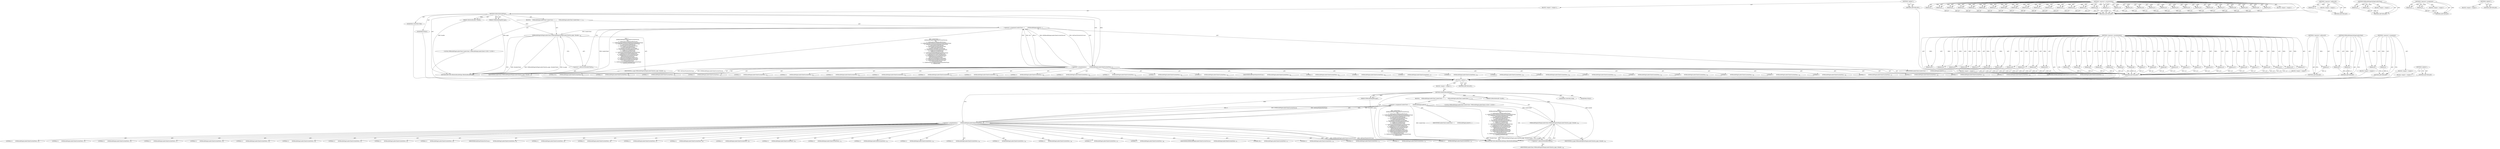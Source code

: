digraph "&lt;global&gt;" {
vulnerable_6 [label=<(METHOD,&lt;global&gt;)<SUB>1</SUB>>];
vulnerable_7 [label=<(BLOCK,&lt;empty&gt;,&lt;empty&gt;)<SUB>1</SUB>>];
vulnerable_8 [label=<(METHOD,QtBuiltinBundlePage)<SUB>1</SUB>>];
vulnerable_9 [label=<(PARAM,QtBuiltinBundle* bundle)<SUB>1</SUB>>];
vulnerable_10 [label=<(PARAM,WKBundlePageRef page)<SUB>1</SUB>>];
vulnerable_11 [label=<(BLOCK,{
    WKBundlePageLoaderClient loaderClient = {...,{
    WKBundlePageLoaderClient loaderClient = {...)<SUB>6</SUB>>];
vulnerable_12 [label="<(LOCAL,WKBundlePageLoaderClient loaderClient: WKBundlePageLoaderClient)<SUB>7</SUB>>"];
vulnerable_13 [label=<(&lt;operator&gt;.assignment,loaderClient = {
        kWKBundlePageLoaderCli...)<SUB>7</SUB>>];
vulnerable_14 [label=<(IDENTIFIER,loaderClient,loaderClient = {
        kWKBundlePageLoaderCli...)<SUB>7</SUB>>];
vulnerable_15 [label=<(&lt;operator&gt;.arrayInitializer,{
        kWKBundlePageLoaderClientCurrentVersi...)<SUB>7</SUB>>];
vulnerable_16 [label=<(IDENTIFIER,kWKBundlePageLoaderClientCurrentVersion,{
        kWKBundlePageLoaderClientCurrentVersi...)<SUB>8</SUB>>];
vulnerable_17 [label=<(LITERAL,this,{
        kWKBundlePageLoaderClientCurrentVersi...)<SUB>9</SUB>>];
vulnerable_18 [label=<(LITERAL,0,{
        kWKBundlePageLoaderClientCurrentVersi...)<SUB>10</SUB>>];
vulnerable_19 [label=<(LITERAL,0,{
        kWKBundlePageLoaderClientCurrentVersi...)<SUB>11</SUB>>];
vulnerable_20 [label=<(LITERAL,0,{
        kWKBundlePageLoaderClientCurrentVersi...)<SUB>12</SUB>>];
vulnerable_21 [label=<(LITERAL,0,{
        kWKBundlePageLoaderClientCurrentVersi...)<SUB>13</SUB>>];
vulnerable_22 [label=<(LITERAL,0,{
        kWKBundlePageLoaderClientCurrentVersi...)<SUB>14</SUB>>];
vulnerable_23 [label=<(LITERAL,0,{
        kWKBundlePageLoaderClientCurrentVersi...)<SUB>15</SUB>>];
vulnerable_24 [label=<(LITERAL,0,{
        kWKBundlePageLoaderClientCurrentVersi...)<SUB>16</SUB>>];
vulnerable_25 [label=<(LITERAL,0,{
        kWKBundlePageLoaderClientCurrentVersi...)<SUB>17</SUB>>];
vulnerable_26 [label=<(LITERAL,0,{
        kWKBundlePageLoaderClientCurrentVersi...)<SUB>18</SUB>>];
vulnerable_27 [label=<(LITERAL,0,{
        kWKBundlePageLoaderClientCurrentVersi...)<SUB>19</SUB>>];
vulnerable_28 [label=<(LITERAL,0,{
        kWKBundlePageLoaderClientCurrentVersi...)<SUB>20</SUB>>];
vulnerable_29 [label=<(LITERAL,0,{
        kWKBundlePageLoaderClientCurrentVersi...)<SUB>21</SUB>>];
vulnerable_30 [label=<(LITERAL,0,{
        kWKBundlePageLoaderClientCurrentVersi...)<SUB>22</SUB>>];
vulnerable_31 [label=<(LITERAL,0,{
        kWKBundlePageLoaderClientCurrentVersi...)<SUB>23</SUB>>];
vulnerable_32 [label=<(IDENTIFIER,didClearWindowForFrame,{
        kWKBundlePageLoaderClientCurrentVersi...)<SUB>24</SUB>>];
vulnerable_33 [label=<(LITERAL,0,{
        kWKBundlePageLoaderClientCurrentVersi...)<SUB>25</SUB>>];
vulnerable_34 [label=<(LITERAL,0,{
        kWKBundlePageLoaderClientCurrentVersi...)<SUB>26</SUB>>];
vulnerable_35 [label=<(LITERAL,0,{
        kWKBundlePageLoaderClientCurrentVersi...)<SUB>27</SUB>>];
vulnerable_36 [label=<(LITERAL,0,{
        kWKBundlePageLoaderClientCurrentVersi...)<SUB>28</SUB>>];
vulnerable_37 [label=<(LITERAL,0,{
        kWKBundlePageLoaderClientCurrentVersi...)<SUB>29</SUB>>];
vulnerable_38 [label=<(LITERAL,0,{
        kWKBundlePageLoaderClientCurrentVersi...)<SUB>30</SUB>>];
vulnerable_39 [label=<(LITERAL,0,{
        kWKBundlePageLoaderClientCurrentVersi...)<SUB>31</SUB>>];
vulnerable_40 [label=<(LITERAL,0,{
        kWKBundlePageLoaderClientCurrentVersi...)<SUB>32</SUB>>];
vulnerable_41 [label=<(LITERAL,0,{
        kWKBundlePageLoaderClientCurrentVersi...)<SUB>33</SUB>>];
vulnerable_42 [label=<(LITERAL,0,{
        kWKBundlePageLoaderClientCurrentVersi...)<SUB>34</SUB>>];
vulnerable_43 [label=<(LITERAL,0,{
        kWKBundlePageLoaderClientCurrentVersi...)<SUB>35</SUB>>];
vulnerable_44 [label=<(LITERAL,0,{
        kWKBundlePageLoaderClientCurrentVersi...)<SUB>36</SUB>>];
vulnerable_45 [label=<(LITERAL,0,{
        kWKBundlePageLoaderClientCurrentVersi...)<SUB>37</SUB>>];
vulnerable_46 [label=<(LITERAL,0,{
        kWKBundlePageLoaderClientCurrentVersi...)<SUB>38</SUB>>];
vulnerable_47 [label=<(WKBundlePageSetPageLoaderClient,WKBundlePageSetPageLoaderClient(m_page, &amp;loader...)<SUB>40</SUB>>];
vulnerable_48 [label=<(IDENTIFIER,m_page,WKBundlePageSetPageLoaderClient(m_page, &amp;loader...)<SUB>40</SUB>>];
vulnerable_49 [label=<(&lt;operator&gt;.addressOf,&amp;loaderClient)<SUB>40</SUB>>];
vulnerable_50 [label=<(IDENTIFIER,loaderClient,WKBundlePageSetPageLoaderClient(m_page, &amp;loader...)<SUB>40</SUB>>];
vulnerable_51 [label=<(MODIFIER,CONSTRUCTOR)>];
vulnerable_52 [label=<(MODIFIER,PUBLIC)>];
vulnerable_53 [label=<(METHOD_RETURN,QtBuiltinBundlePage.QtBuiltinBundlePage)<SUB>1</SUB>>];
vulnerable_55 [label=<(METHOD_RETURN,ANY)<SUB>1</SUB>>];
vulnerable_83 [label=<(METHOD,&lt;operator&gt;.arrayInitializer)>];
vulnerable_84 [label=<(PARAM,p1)>];
vulnerable_85 [label=<(PARAM,p2)>];
vulnerable_86 [label=<(PARAM,p3)>];
vulnerable_87 [label=<(PARAM,p4)>];
vulnerable_88 [label=<(PARAM,p5)>];
vulnerable_89 [label=<(PARAM,p6)>];
vulnerable_90 [label=<(PARAM,p7)>];
vulnerable_91 [label=<(PARAM,p8)>];
vulnerable_92 [label=<(PARAM,p9)>];
vulnerable_93 [label=<(PARAM,p10)>];
vulnerable_94 [label=<(PARAM,p11)>];
vulnerable_95 [label=<(PARAM,p12)>];
vulnerable_96 [label=<(PARAM,p13)>];
vulnerable_97 [label=<(PARAM,p14)>];
vulnerable_98 [label=<(PARAM,p15)>];
vulnerable_99 [label=<(PARAM,p16)>];
vulnerable_100 [label=<(PARAM,p17)>];
vulnerable_101 [label=<(PARAM,p18)>];
vulnerable_102 [label=<(PARAM,p19)>];
vulnerable_103 [label=<(PARAM,p20)>];
vulnerable_104 [label=<(PARAM,p21)>];
vulnerable_105 [label=<(PARAM,p22)>];
vulnerable_106 [label=<(PARAM,p23)>];
vulnerable_107 [label=<(PARAM,p24)>];
vulnerable_108 [label=<(PARAM,p25)>];
vulnerable_109 [label=<(PARAM,p26)>];
vulnerable_110 [label=<(PARAM,p27)>];
vulnerable_111 [label=<(PARAM,p28)>];
vulnerable_112 [label=<(PARAM,p29)>];
vulnerable_113 [label=<(PARAM,p30)>];
vulnerable_114 [label=<(PARAM,p31)>];
vulnerable_115 [label=<(BLOCK,&lt;empty&gt;,&lt;empty&gt;)>];
vulnerable_116 [label=<(METHOD_RETURN,ANY)>];
vulnerable_122 [label=<(METHOD,&lt;operator&gt;.addressOf)>];
vulnerable_123 [label=<(PARAM,p1)>];
vulnerable_124 [label=<(BLOCK,&lt;empty&gt;,&lt;empty&gt;)>];
vulnerable_125 [label=<(METHOD_RETURN,ANY)>];
vulnerable_117 [label=<(METHOD,WKBundlePageSetPageLoaderClient)>];
vulnerable_118 [label=<(PARAM,p1)>];
vulnerable_119 [label=<(PARAM,p2)>];
vulnerable_120 [label=<(BLOCK,&lt;empty&gt;,&lt;empty&gt;)>];
vulnerable_121 [label=<(METHOD_RETURN,ANY)>];
vulnerable_78 [label=<(METHOD,&lt;operator&gt;.assignment)>];
vulnerable_79 [label=<(PARAM,p1)>];
vulnerable_80 [label=<(PARAM,p2)>];
vulnerable_81 [label=<(BLOCK,&lt;empty&gt;,&lt;empty&gt;)>];
vulnerable_82 [label=<(METHOD_RETURN,ANY)>];
vulnerable_72 [label=<(METHOD,&lt;global&gt;)<SUB>1</SUB>>];
vulnerable_73 [label=<(BLOCK,&lt;empty&gt;,&lt;empty&gt;)>];
vulnerable_74 [label=<(METHOD_RETURN,ANY)>];
fixed_6 [label=<(METHOD,&lt;global&gt;)<SUB>1</SUB>>];
fixed_7 [label=<(BLOCK,&lt;empty&gt;,&lt;empty&gt;)<SUB>1</SUB>>];
fixed_8 [label=<(METHOD,QtBuiltinBundlePage)<SUB>1</SUB>>];
fixed_9 [label=<(PARAM,QtBuiltinBundle* bundle)<SUB>1</SUB>>];
fixed_10 [label=<(PARAM,WKBundlePageRef page)<SUB>1</SUB>>];
fixed_11 [label=<(BLOCK,{
    WKBundlePageLoaderClient loaderClient = {...,{
    WKBundlePageLoaderClient loaderClient = {...)<SUB>6</SUB>>];
fixed_12 [label="<(LOCAL,WKBundlePageLoaderClient loaderClient: WKBundlePageLoaderClient)<SUB>7</SUB>>"];
fixed_13 [label=<(&lt;operator&gt;.assignment,loaderClient = {
        kWKBundlePageLoaderCli...)<SUB>7</SUB>>];
fixed_14 [label=<(IDENTIFIER,loaderClient,loaderClient = {
        kWKBundlePageLoaderCli...)<SUB>7</SUB>>];
fixed_15 [label=<(&lt;operator&gt;.arrayInitializer,{
        kWKBundlePageLoaderClientCurrentVersi...)<SUB>7</SUB>>];
fixed_16 [label=<(IDENTIFIER,kWKBundlePageLoaderClientCurrentVersion,{
        kWKBundlePageLoaderClientCurrentVersi...)<SUB>8</SUB>>];
fixed_17 [label=<(LITERAL,this,{
        kWKBundlePageLoaderClientCurrentVersi...)<SUB>9</SUB>>];
fixed_18 [label=<(LITERAL,0,{
        kWKBundlePageLoaderClientCurrentVersi...)<SUB>10</SUB>>];
fixed_19 [label=<(LITERAL,0,{
        kWKBundlePageLoaderClientCurrentVersi...)<SUB>11</SUB>>];
fixed_20 [label=<(LITERAL,0,{
        kWKBundlePageLoaderClientCurrentVersi...)<SUB>12</SUB>>];
fixed_21 [label=<(LITERAL,0,{
        kWKBundlePageLoaderClientCurrentVersi...)<SUB>13</SUB>>];
fixed_22 [label=<(LITERAL,0,{
        kWKBundlePageLoaderClientCurrentVersi...)<SUB>14</SUB>>];
fixed_23 [label=<(LITERAL,0,{
        kWKBundlePageLoaderClientCurrentVersi...)<SUB>15</SUB>>];
fixed_24 [label=<(LITERAL,0,{
        kWKBundlePageLoaderClientCurrentVersi...)<SUB>16</SUB>>];
fixed_25 [label=<(LITERAL,0,{
        kWKBundlePageLoaderClientCurrentVersi...)<SUB>17</SUB>>];
fixed_26 [label=<(LITERAL,0,{
        kWKBundlePageLoaderClientCurrentVersi...)<SUB>18</SUB>>];
fixed_27 [label=<(LITERAL,0,{
        kWKBundlePageLoaderClientCurrentVersi...)<SUB>19</SUB>>];
fixed_28 [label=<(LITERAL,0,{
        kWKBundlePageLoaderClientCurrentVersi...)<SUB>20</SUB>>];
fixed_29 [label=<(LITERAL,0,{
        kWKBundlePageLoaderClientCurrentVersi...)<SUB>21</SUB>>];
fixed_30 [label=<(LITERAL,0,{
        kWKBundlePageLoaderClientCurrentVersi...)<SUB>22</SUB>>];
fixed_31 [label=<(LITERAL,0,{
        kWKBundlePageLoaderClientCurrentVersi...)<SUB>23</SUB>>];
fixed_32 [label=<(IDENTIFIER,didClearWindowForFrame,{
        kWKBundlePageLoaderClientCurrentVersi...)<SUB>24</SUB>>];
fixed_33 [label=<(LITERAL,0,{
        kWKBundlePageLoaderClientCurrentVersi...)<SUB>25</SUB>>];
fixed_34 [label=<(LITERAL,0,{
        kWKBundlePageLoaderClientCurrentVersi...)<SUB>26</SUB>>];
fixed_35 [label=<(LITERAL,0,{
        kWKBundlePageLoaderClientCurrentVersi...)<SUB>27</SUB>>];
fixed_36 [label=<(LITERAL,0,{
        kWKBundlePageLoaderClientCurrentVersi...)<SUB>28</SUB>>];
fixed_37 [label=<(LITERAL,0,{
        kWKBundlePageLoaderClientCurrentVersi...)<SUB>29</SUB>>];
fixed_38 [label=<(LITERAL,0,{
        kWKBundlePageLoaderClientCurrentVersi...)<SUB>30</SUB>>];
fixed_39 [label=<(LITERAL,0,{
        kWKBundlePageLoaderClientCurrentVersi...)<SUB>31</SUB>>];
fixed_40 [label=<(LITERAL,0,{
        kWKBundlePageLoaderClientCurrentVersi...)<SUB>32</SUB>>];
fixed_41 [label=<(LITERAL,0,{
        kWKBundlePageLoaderClientCurrentVersi...)<SUB>33</SUB>>];
fixed_42 [label=<(LITERAL,0,{
        kWKBundlePageLoaderClientCurrentVersi...)<SUB>34</SUB>>];
fixed_43 [label=<(LITERAL,0,{
        kWKBundlePageLoaderClientCurrentVersi...)<SUB>35</SUB>>];
fixed_44 [label=<(LITERAL,0,{
        kWKBundlePageLoaderClientCurrentVersi...)<SUB>36</SUB>>];
fixed_45 [label=<(LITERAL,0,{
        kWKBundlePageLoaderClientCurrentVersi...)<SUB>37</SUB>>];
fixed_46 [label=<(LITERAL,0,{
        kWKBundlePageLoaderClientCurrentVersi...)<SUB>38</SUB>>];
fixed_47 [label=<(LITERAL,0,{
        kWKBundlePageLoaderClientCurrentVersi...)<SUB>39</SUB>>];
fixed_48 [label=<(LITERAL,0,{
        kWKBundlePageLoaderClientCurrentVersi...)<SUB>40</SUB>>];
fixed_49 [label=<(WKBundlePageSetPageLoaderClient,WKBundlePageSetPageLoaderClient(m_page, &amp;loader...)<SUB>42</SUB>>];
fixed_50 [label=<(IDENTIFIER,m_page,WKBundlePageSetPageLoaderClient(m_page, &amp;loader...)<SUB>42</SUB>>];
fixed_51 [label=<(&lt;operator&gt;.addressOf,&amp;loaderClient)<SUB>42</SUB>>];
fixed_52 [label=<(IDENTIFIER,loaderClient,WKBundlePageSetPageLoaderClient(m_page, &amp;loader...)<SUB>42</SUB>>];
fixed_53 [label=<(MODIFIER,CONSTRUCTOR)>];
fixed_54 [label=<(MODIFIER,PUBLIC)>];
fixed_55 [label=<(METHOD_RETURN,QtBuiltinBundlePage.QtBuiltinBundlePage)<SUB>1</SUB>>];
fixed_57 [label=<(METHOD_RETURN,ANY)<SUB>1</SUB>>];
fixed_85 [label=<(METHOD,&lt;operator&gt;.arrayInitializer)>];
fixed_86 [label=<(PARAM,p1)>];
fixed_87 [label=<(PARAM,p2)>];
fixed_88 [label=<(PARAM,p3)>];
fixed_89 [label=<(PARAM,p4)>];
fixed_90 [label=<(PARAM,p5)>];
fixed_91 [label=<(PARAM,p6)>];
fixed_92 [label=<(PARAM,p7)>];
fixed_93 [label=<(PARAM,p8)>];
fixed_94 [label=<(PARAM,p9)>];
fixed_95 [label=<(PARAM,p10)>];
fixed_96 [label=<(PARAM,p11)>];
fixed_97 [label=<(PARAM,p12)>];
fixed_98 [label=<(PARAM,p13)>];
fixed_99 [label=<(PARAM,p14)>];
fixed_100 [label=<(PARAM,p15)>];
fixed_101 [label=<(PARAM,p16)>];
fixed_102 [label=<(PARAM,p17)>];
fixed_103 [label=<(PARAM,p18)>];
fixed_104 [label=<(PARAM,p19)>];
fixed_105 [label=<(PARAM,p20)>];
fixed_106 [label=<(PARAM,p21)>];
fixed_107 [label=<(PARAM,p22)>];
fixed_108 [label=<(PARAM,p23)>];
fixed_109 [label=<(PARAM,p24)>];
fixed_110 [label=<(PARAM,p25)>];
fixed_111 [label=<(PARAM,p26)>];
fixed_112 [label=<(PARAM,p27)>];
fixed_113 [label=<(PARAM,p28)>];
fixed_114 [label=<(PARAM,p29)>];
fixed_115 [label=<(PARAM,p30)>];
fixed_116 [label=<(PARAM,p31)>];
fixed_117 [label=<(PARAM,p32)>];
fixed_118 [label=<(PARAM,p33)>];
fixed_119 [label=<(BLOCK,&lt;empty&gt;,&lt;empty&gt;)>];
fixed_120 [label=<(METHOD_RETURN,ANY)>];
fixed_126 [label=<(METHOD,&lt;operator&gt;.addressOf)>];
fixed_127 [label=<(PARAM,p1)>];
fixed_128 [label=<(BLOCK,&lt;empty&gt;,&lt;empty&gt;)>];
fixed_129 [label=<(METHOD_RETURN,ANY)>];
fixed_121 [label=<(METHOD,WKBundlePageSetPageLoaderClient)>];
fixed_122 [label=<(PARAM,p1)>];
fixed_123 [label=<(PARAM,p2)>];
fixed_124 [label=<(BLOCK,&lt;empty&gt;,&lt;empty&gt;)>];
fixed_125 [label=<(METHOD_RETURN,ANY)>];
fixed_80 [label=<(METHOD,&lt;operator&gt;.assignment)>];
fixed_81 [label=<(PARAM,p1)>];
fixed_82 [label=<(PARAM,p2)>];
fixed_83 [label=<(BLOCK,&lt;empty&gt;,&lt;empty&gt;)>];
fixed_84 [label=<(METHOD_RETURN,ANY)>];
fixed_74 [label=<(METHOD,&lt;global&gt;)<SUB>1</SUB>>];
fixed_75 [label=<(BLOCK,&lt;empty&gt;,&lt;empty&gt;)>];
fixed_76 [label=<(METHOD_RETURN,ANY)>];
vulnerable_6 -> vulnerable_7  [key=0, label="AST: "];
vulnerable_6 -> vulnerable_55  [key=0, label="AST: "];
vulnerable_6 -> vulnerable_55  [key=1, label="CFG: "];
vulnerable_7 -> vulnerable_8  [key=0, label="AST: "];
vulnerable_8 -> vulnerable_9  [key=0, label="AST: "];
vulnerable_8 -> vulnerable_9  [key=1, label="DDG: "];
vulnerable_8 -> vulnerable_10  [key=0, label="AST: "];
vulnerable_8 -> vulnerable_10  [key=1, label="DDG: "];
vulnerable_8 -> vulnerable_11  [key=0, label="AST: "];
vulnerable_8 -> vulnerable_51  [key=0, label="AST: "];
vulnerable_8 -> vulnerable_52  [key=0, label="AST: "];
vulnerable_8 -> vulnerable_53  [key=0, label="AST: "];
vulnerable_8 -> vulnerable_15  [key=0, label="CFG: "];
vulnerable_8 -> vulnerable_15  [key=1, label="DDG: "];
vulnerable_8 -> vulnerable_47  [key=0, label="DDG: "];
vulnerable_9 -> vulnerable_53  [key=0, label="DDG: bundle"];
vulnerable_10 -> vulnerable_53  [key=0, label="DDG: page"];
vulnerable_11 -> vulnerable_12  [key=0, label="AST: "];
vulnerable_11 -> vulnerable_13  [key=0, label="AST: "];
vulnerable_11 -> vulnerable_47  [key=0, label="AST: "];
vulnerable_13 -> vulnerable_14  [key=0, label="AST: "];
vulnerable_13 -> vulnerable_15  [key=0, label="AST: "];
vulnerable_13 -> vulnerable_49  [key=0, label="CFG: "];
vulnerable_13 -> vulnerable_53  [key=0, label="DDG: loaderClient"];
vulnerable_13 -> vulnerable_53  [key=1, label="DDG: {
        kWKBundlePageLoaderClientCurrentVersion,
        this,
        0, // didStartProvisionalLoadForFrame
        0, // didReceiveServerRedirectForProvisionalLoadForFrame
        0, // didFailProvisionalLoadWithErrorForFrame
        0, // didCommitLoadForFrame
        0, // didFinishDocumentLoadForFrame
        0, // didFinishLoadForFrame
        0, // didFailLoadWithErrorForFrame
        0, // didSameDocumentNavigationForFrame
        0, // didReceiveTitleForFrame
        0, // didFirstLayoutForFrame
        0, // didFirstVisuallyNonEmptyLayoutForFrame
        0, // didRemoveFrameFromHierarchy
        0, // didDisplayInsecureContentForFrame
        0, // didRunInsecureContentForFrame
        didClearWindowForFrame,
        0, // didCancelClientRedirectForFrame
        0, // willPerformClientRedirectForFrame
        0, // didHandleOnloadEventsForFrame
        0, // didLayoutForFrame
        0, // didNewFirstVisuallyNonEmptyLayoutForFrame
        0, // didDetectXSSForFrame
     ..."];
vulnerable_13 -> vulnerable_53  [key=2, label="DDG: loaderClient = {
        kWKBundlePageLoaderClientCurrentVersion,
        this,
        0, // didStartProvisionalLoadForFrame
        0, // didReceiveServerRedirectForProvisionalLoadForFrame
        0, // didFailProvisionalLoadWithErrorForFrame
        0, // didCommitLoadForFrame
        0, // didFinishDocumentLoadForFrame
        0, // didFinishLoadForFrame
        0, // didFailLoadWithErrorForFrame
        0, // didSameDocumentNavigationForFrame
        0, // didReceiveTitleForFrame
        0, // didFirstLayoutForFrame
        0, // didFirstVisuallyNonEmptyLayoutForFrame
        0, // didRemoveFrameFromHierarchy
        0, // didDisplayInsecureContentForFrame
        0, // didRunInsecureContentForFrame
        didClearWindowForFrame,
        0, // didCancelClientRedirectForFrame
        0, // willPerformClientRedirectForFrame
        0, // didHandleOnloadEventsForFrame
        0, // didLayoutForFrame
        0, // didNewFirstVisuallyNonEmptyLayoutForFrame
        0, // didDetectXS..."];
vulnerable_13 -> vulnerable_47  [key=0, label="DDG: loaderClient"];
vulnerable_15 -> vulnerable_16  [key=0, label="AST: "];
vulnerable_15 -> vulnerable_17  [key=0, label="AST: "];
vulnerable_15 -> vulnerable_18  [key=0, label="AST: "];
vulnerable_15 -> vulnerable_19  [key=0, label="AST: "];
vulnerable_15 -> vulnerable_20  [key=0, label="AST: "];
vulnerable_15 -> vulnerable_21  [key=0, label="AST: "];
vulnerable_15 -> vulnerable_22  [key=0, label="AST: "];
vulnerable_15 -> vulnerable_23  [key=0, label="AST: "];
vulnerable_15 -> vulnerable_24  [key=0, label="AST: "];
vulnerable_15 -> vulnerable_25  [key=0, label="AST: "];
vulnerable_15 -> vulnerable_26  [key=0, label="AST: "];
vulnerable_15 -> vulnerable_27  [key=0, label="AST: "];
vulnerable_15 -> vulnerable_28  [key=0, label="AST: "];
vulnerable_15 -> vulnerable_29  [key=0, label="AST: "];
vulnerable_15 -> vulnerable_30  [key=0, label="AST: "];
vulnerable_15 -> vulnerable_31  [key=0, label="AST: "];
vulnerable_15 -> vulnerable_32  [key=0, label="AST: "];
vulnerable_15 -> vulnerable_33  [key=0, label="AST: "];
vulnerable_15 -> vulnerable_34  [key=0, label="AST: "];
vulnerable_15 -> vulnerable_35  [key=0, label="AST: "];
vulnerable_15 -> vulnerable_36  [key=0, label="AST: "];
vulnerable_15 -> vulnerable_37  [key=0, label="AST: "];
vulnerable_15 -> vulnerable_38  [key=0, label="AST: "];
vulnerable_15 -> vulnerable_39  [key=0, label="AST: "];
vulnerable_15 -> vulnerable_40  [key=0, label="AST: "];
vulnerable_15 -> vulnerable_41  [key=0, label="AST: "];
vulnerable_15 -> vulnerable_42  [key=0, label="AST: "];
vulnerable_15 -> vulnerable_43  [key=0, label="AST: "];
vulnerable_15 -> vulnerable_44  [key=0, label="AST: "];
vulnerable_15 -> vulnerable_45  [key=0, label="AST: "];
vulnerable_15 -> vulnerable_46  [key=0, label="AST: "];
vulnerable_15 -> vulnerable_13  [key=0, label="CFG: "];
vulnerable_15 -> vulnerable_13  [key=1, label="DDG: this"];
vulnerable_15 -> vulnerable_13  [key=2, label="DDG: 0"];
vulnerable_15 -> vulnerable_13  [key=3, label="DDG: kWKBundlePageLoaderClientCurrentVersion"];
vulnerable_15 -> vulnerable_13  [key=4, label="DDG: didClearWindowForFrame"];
vulnerable_15 -> vulnerable_53  [key=0, label="DDG: kWKBundlePageLoaderClientCurrentVersion"];
vulnerable_15 -> vulnerable_53  [key=1, label="DDG: didClearWindowForFrame"];
vulnerable_47 -> vulnerable_48  [key=0, label="AST: "];
vulnerable_47 -> vulnerable_49  [key=0, label="AST: "];
vulnerable_47 -> vulnerable_53  [key=0, label="CFG: "];
vulnerable_47 -> vulnerable_53  [key=1, label="DDG: &amp;loaderClient"];
vulnerable_47 -> vulnerable_53  [key=2, label="DDG: WKBundlePageSetPageLoaderClient(m_page, &amp;loaderClient)"];
vulnerable_47 -> vulnerable_53  [key=3, label="DDG: m_page"];
vulnerable_49 -> vulnerable_50  [key=0, label="AST: "];
vulnerable_49 -> vulnerable_47  [key=0, label="CFG: "];
vulnerable_83 -> vulnerable_84  [key=0, label="AST: "];
vulnerable_83 -> vulnerable_84  [key=1, label="DDG: "];
vulnerable_83 -> vulnerable_115  [key=0, label="AST: "];
vulnerable_83 -> vulnerable_85  [key=0, label="AST: "];
vulnerable_83 -> vulnerable_85  [key=1, label="DDG: "];
vulnerable_83 -> vulnerable_116  [key=0, label="AST: "];
vulnerable_83 -> vulnerable_116  [key=1, label="CFG: "];
vulnerable_83 -> vulnerable_86  [key=0, label="AST: "];
vulnerable_83 -> vulnerable_86  [key=1, label="DDG: "];
vulnerable_83 -> vulnerable_87  [key=0, label="AST: "];
vulnerable_83 -> vulnerable_87  [key=1, label="DDG: "];
vulnerable_83 -> vulnerable_88  [key=0, label="AST: "];
vulnerable_83 -> vulnerable_88  [key=1, label="DDG: "];
vulnerable_83 -> vulnerable_89  [key=0, label="AST: "];
vulnerable_83 -> vulnerable_89  [key=1, label="DDG: "];
vulnerable_83 -> vulnerable_90  [key=0, label="AST: "];
vulnerable_83 -> vulnerable_90  [key=1, label="DDG: "];
vulnerable_83 -> vulnerable_91  [key=0, label="AST: "];
vulnerable_83 -> vulnerable_91  [key=1, label="DDG: "];
vulnerable_83 -> vulnerable_92  [key=0, label="AST: "];
vulnerable_83 -> vulnerable_92  [key=1, label="DDG: "];
vulnerable_83 -> vulnerable_93  [key=0, label="AST: "];
vulnerable_83 -> vulnerable_93  [key=1, label="DDG: "];
vulnerable_83 -> vulnerable_94  [key=0, label="AST: "];
vulnerable_83 -> vulnerable_94  [key=1, label="DDG: "];
vulnerable_83 -> vulnerable_95  [key=0, label="AST: "];
vulnerable_83 -> vulnerable_95  [key=1, label="DDG: "];
vulnerable_83 -> vulnerable_96  [key=0, label="AST: "];
vulnerable_83 -> vulnerable_96  [key=1, label="DDG: "];
vulnerable_83 -> vulnerable_97  [key=0, label="AST: "];
vulnerable_83 -> vulnerable_97  [key=1, label="DDG: "];
vulnerable_83 -> vulnerable_98  [key=0, label="AST: "];
vulnerable_83 -> vulnerable_98  [key=1, label="DDG: "];
vulnerable_83 -> vulnerable_99  [key=0, label="AST: "];
vulnerable_83 -> vulnerable_99  [key=1, label="DDG: "];
vulnerable_83 -> vulnerable_100  [key=0, label="AST: "];
vulnerable_83 -> vulnerable_100  [key=1, label="DDG: "];
vulnerable_83 -> vulnerable_101  [key=0, label="AST: "];
vulnerable_83 -> vulnerable_101  [key=1, label="DDG: "];
vulnerable_83 -> vulnerable_102  [key=0, label="AST: "];
vulnerable_83 -> vulnerable_102  [key=1, label="DDG: "];
vulnerable_83 -> vulnerable_103  [key=0, label="AST: "];
vulnerable_83 -> vulnerable_103  [key=1, label="DDG: "];
vulnerable_83 -> vulnerable_104  [key=0, label="AST: "];
vulnerable_83 -> vulnerable_104  [key=1, label="DDG: "];
vulnerable_83 -> vulnerable_105  [key=0, label="AST: "];
vulnerable_83 -> vulnerable_105  [key=1, label="DDG: "];
vulnerable_83 -> vulnerable_106  [key=0, label="AST: "];
vulnerable_83 -> vulnerable_106  [key=1, label="DDG: "];
vulnerable_83 -> vulnerable_107  [key=0, label="AST: "];
vulnerable_83 -> vulnerable_107  [key=1, label="DDG: "];
vulnerable_83 -> vulnerable_108  [key=0, label="AST: "];
vulnerable_83 -> vulnerable_108  [key=1, label="DDG: "];
vulnerable_83 -> vulnerable_109  [key=0, label="AST: "];
vulnerable_83 -> vulnerable_109  [key=1, label="DDG: "];
vulnerable_83 -> vulnerable_110  [key=0, label="AST: "];
vulnerable_83 -> vulnerable_110  [key=1, label="DDG: "];
vulnerable_83 -> vulnerable_111  [key=0, label="AST: "];
vulnerable_83 -> vulnerable_111  [key=1, label="DDG: "];
vulnerable_83 -> vulnerable_112  [key=0, label="AST: "];
vulnerable_83 -> vulnerable_112  [key=1, label="DDG: "];
vulnerable_83 -> vulnerable_113  [key=0, label="AST: "];
vulnerable_83 -> vulnerable_113  [key=1, label="DDG: "];
vulnerable_83 -> vulnerable_114  [key=0, label="AST: "];
vulnerable_83 -> vulnerable_114  [key=1, label="DDG: "];
vulnerable_84 -> vulnerable_116  [key=0, label="DDG: p1"];
vulnerable_85 -> vulnerable_116  [key=0, label="DDG: p2"];
vulnerable_86 -> vulnerable_116  [key=0, label="DDG: p3"];
vulnerable_87 -> vulnerable_116  [key=0, label="DDG: p4"];
vulnerable_88 -> vulnerable_116  [key=0, label="DDG: p5"];
vulnerable_89 -> vulnerable_116  [key=0, label="DDG: p6"];
vulnerable_90 -> vulnerable_116  [key=0, label="DDG: p7"];
vulnerable_91 -> vulnerable_116  [key=0, label="DDG: p8"];
vulnerable_92 -> vulnerable_116  [key=0, label="DDG: p9"];
vulnerable_93 -> vulnerable_116  [key=0, label="DDG: p10"];
vulnerable_94 -> vulnerable_116  [key=0, label="DDG: p11"];
vulnerable_95 -> vulnerable_116  [key=0, label="DDG: p12"];
vulnerable_96 -> vulnerable_116  [key=0, label="DDG: p13"];
vulnerable_97 -> vulnerable_116  [key=0, label="DDG: p14"];
vulnerable_98 -> vulnerable_116  [key=0, label="DDG: p15"];
vulnerable_99 -> vulnerable_116  [key=0, label="DDG: p16"];
vulnerable_100 -> vulnerable_116  [key=0, label="DDG: p17"];
vulnerable_101 -> vulnerable_116  [key=0, label="DDG: p18"];
vulnerable_102 -> vulnerable_116  [key=0, label="DDG: p19"];
vulnerable_103 -> vulnerable_116  [key=0, label="DDG: p20"];
vulnerable_104 -> vulnerable_116  [key=0, label="DDG: p21"];
vulnerable_105 -> vulnerable_116  [key=0, label="DDG: p22"];
vulnerable_106 -> vulnerable_116  [key=0, label="DDG: p23"];
vulnerable_107 -> vulnerable_116  [key=0, label="DDG: p24"];
vulnerable_108 -> vulnerable_116  [key=0, label="DDG: p25"];
vulnerable_109 -> vulnerable_116  [key=0, label="DDG: p26"];
vulnerable_110 -> vulnerable_116  [key=0, label="DDG: p27"];
vulnerable_111 -> vulnerable_116  [key=0, label="DDG: p28"];
vulnerable_112 -> vulnerable_116  [key=0, label="DDG: p29"];
vulnerable_113 -> vulnerable_116  [key=0, label="DDG: p30"];
vulnerable_114 -> vulnerable_116  [key=0, label="DDG: p31"];
vulnerable_122 -> vulnerable_123  [key=0, label="AST: "];
vulnerable_122 -> vulnerable_123  [key=1, label="DDG: "];
vulnerable_122 -> vulnerable_124  [key=0, label="AST: "];
vulnerable_122 -> vulnerable_125  [key=0, label="AST: "];
vulnerable_122 -> vulnerable_125  [key=1, label="CFG: "];
vulnerable_123 -> vulnerable_125  [key=0, label="DDG: p1"];
vulnerable_117 -> vulnerable_118  [key=0, label="AST: "];
vulnerable_117 -> vulnerable_118  [key=1, label="DDG: "];
vulnerable_117 -> vulnerable_120  [key=0, label="AST: "];
vulnerable_117 -> vulnerable_119  [key=0, label="AST: "];
vulnerable_117 -> vulnerable_119  [key=1, label="DDG: "];
vulnerable_117 -> vulnerable_121  [key=0, label="AST: "];
vulnerable_117 -> vulnerable_121  [key=1, label="CFG: "];
vulnerable_118 -> vulnerable_121  [key=0, label="DDG: p1"];
vulnerable_119 -> vulnerable_121  [key=0, label="DDG: p2"];
vulnerable_78 -> vulnerable_79  [key=0, label="AST: "];
vulnerable_78 -> vulnerable_79  [key=1, label="DDG: "];
vulnerable_78 -> vulnerable_81  [key=0, label="AST: "];
vulnerable_78 -> vulnerable_80  [key=0, label="AST: "];
vulnerable_78 -> vulnerable_80  [key=1, label="DDG: "];
vulnerable_78 -> vulnerable_82  [key=0, label="AST: "];
vulnerable_78 -> vulnerable_82  [key=1, label="CFG: "];
vulnerable_79 -> vulnerable_82  [key=0, label="DDG: p1"];
vulnerable_80 -> vulnerable_82  [key=0, label="DDG: p2"];
vulnerable_72 -> vulnerable_73  [key=0, label="AST: "];
vulnerable_72 -> vulnerable_74  [key=0, label="AST: "];
vulnerable_72 -> vulnerable_74  [key=1, label="CFG: "];
fixed_6 -> fixed_7  [key=0, label="AST: "];
fixed_6 -> fixed_57  [key=0, label="AST: "];
fixed_6 -> fixed_57  [key=1, label="CFG: "];
fixed_7 -> fixed_8  [key=0, label="AST: "];
fixed_8 -> fixed_9  [key=0, label="AST: "];
fixed_8 -> fixed_9  [key=1, label="DDG: "];
fixed_8 -> fixed_10  [key=0, label="AST: "];
fixed_8 -> fixed_10  [key=1, label="DDG: "];
fixed_8 -> fixed_11  [key=0, label="AST: "];
fixed_8 -> fixed_53  [key=0, label="AST: "];
fixed_8 -> fixed_54  [key=0, label="AST: "];
fixed_8 -> fixed_55  [key=0, label="AST: "];
fixed_8 -> fixed_15  [key=0, label="CFG: "];
fixed_8 -> fixed_15  [key=1, label="DDG: "];
fixed_8 -> fixed_49  [key=0, label="DDG: "];
fixed_9 -> fixed_55  [key=0, label="DDG: bundle"];
fixed_10 -> fixed_55  [key=0, label="DDG: page"];
fixed_11 -> fixed_12  [key=0, label="AST: "];
fixed_11 -> fixed_13  [key=0, label="AST: "];
fixed_11 -> fixed_49  [key=0, label="AST: "];
fixed_12 -> vulnerable_6  [key=0];
fixed_13 -> fixed_14  [key=0, label="AST: "];
fixed_13 -> fixed_15  [key=0, label="AST: "];
fixed_13 -> fixed_51  [key=0, label="CFG: "];
fixed_13 -> fixed_55  [key=0, label="DDG: loaderClient"];
fixed_13 -> fixed_55  [key=1, label="DDG: {
        kWKBundlePageLoaderClientCurrentVersion,
        this,
        0, // didStartProvisionalLoadForFrame
        0, // didReceiveServerRedirectForProvisionalLoadForFrame
        0, // didFailProvisionalLoadWithErrorForFrame
        0, // didCommitLoadForFrame
        0, // didFinishDocumentLoadForFrame
        0, // didFinishLoadForFrame
        0, // didFailLoadWithErrorForFrame
        0, // didSameDocumentNavigationForFrame
        0, // didReceiveTitleForFrame
        0, // didFirstLayoutForFrame
        0, // didFirstVisuallyNonEmptyLayoutForFrame
        0, // didRemoveFrameFromHierarchy
        0, // didDisplayInsecureContentForFrame
        0, // didRunInsecureContentForFrame
        didClearWindowForFrame,
        0, // didCancelClientRedirectForFrame
        0, // willPerformClientRedirectForFrame
        0, // didHandleOnloadEventsForFrame
        0, // didLayoutForFrame
        0, // didNewFirstVisuallyNonEmptyLayoutForFrame
        0, // didDetectXSSForFrame
     ..."];
fixed_13 -> fixed_55  [key=2, label="DDG: loaderClient = {
        kWKBundlePageLoaderClientCurrentVersion,
        this,
        0, // didStartProvisionalLoadForFrame
        0, // didReceiveServerRedirectForProvisionalLoadForFrame
        0, // didFailProvisionalLoadWithErrorForFrame
        0, // didCommitLoadForFrame
        0, // didFinishDocumentLoadForFrame
        0, // didFinishLoadForFrame
        0, // didFailLoadWithErrorForFrame
        0, // didSameDocumentNavigationForFrame
        0, // didReceiveTitleForFrame
        0, // didFirstLayoutForFrame
        0, // didFirstVisuallyNonEmptyLayoutForFrame
        0, // didRemoveFrameFromHierarchy
        0, // didDisplayInsecureContentForFrame
        0, // didRunInsecureContentForFrame
        didClearWindowForFrame,
        0, // didCancelClientRedirectForFrame
        0, // willPerformClientRedirectForFrame
        0, // didHandleOnloadEventsForFrame
        0, // didLayoutForFrame
        0, // didNewFirstVisuallyNonEmptyLayoutForFrame
        0, // didDetectXS..."];
fixed_13 -> fixed_49  [key=0, label="DDG: loaderClient"];
fixed_14 -> vulnerable_6  [key=0];
fixed_15 -> fixed_16  [key=0, label="AST: "];
fixed_15 -> fixed_17  [key=0, label="AST: "];
fixed_15 -> fixed_18  [key=0, label="AST: "];
fixed_15 -> fixed_19  [key=0, label="AST: "];
fixed_15 -> fixed_20  [key=0, label="AST: "];
fixed_15 -> fixed_21  [key=0, label="AST: "];
fixed_15 -> fixed_22  [key=0, label="AST: "];
fixed_15 -> fixed_23  [key=0, label="AST: "];
fixed_15 -> fixed_24  [key=0, label="AST: "];
fixed_15 -> fixed_25  [key=0, label="AST: "];
fixed_15 -> fixed_26  [key=0, label="AST: "];
fixed_15 -> fixed_27  [key=0, label="AST: "];
fixed_15 -> fixed_28  [key=0, label="AST: "];
fixed_15 -> fixed_29  [key=0, label="AST: "];
fixed_15 -> fixed_30  [key=0, label="AST: "];
fixed_15 -> fixed_31  [key=0, label="AST: "];
fixed_15 -> fixed_32  [key=0, label="AST: "];
fixed_15 -> fixed_33  [key=0, label="AST: "];
fixed_15 -> fixed_34  [key=0, label="AST: "];
fixed_15 -> fixed_35  [key=0, label="AST: "];
fixed_15 -> fixed_36  [key=0, label="AST: "];
fixed_15 -> fixed_37  [key=0, label="AST: "];
fixed_15 -> fixed_38  [key=0, label="AST: "];
fixed_15 -> fixed_39  [key=0, label="AST: "];
fixed_15 -> fixed_40  [key=0, label="AST: "];
fixed_15 -> fixed_41  [key=0, label="AST: "];
fixed_15 -> fixed_42  [key=0, label="AST: "];
fixed_15 -> fixed_43  [key=0, label="AST: "];
fixed_15 -> fixed_44  [key=0, label="AST: "];
fixed_15 -> fixed_45  [key=0, label="AST: "];
fixed_15 -> fixed_46  [key=0, label="AST: "];
fixed_15 -> fixed_47  [key=0, label="AST: "];
fixed_15 -> fixed_48  [key=0, label="AST: "];
fixed_15 -> fixed_13  [key=0, label="CFG: "];
fixed_15 -> fixed_13  [key=1, label="DDG: this"];
fixed_15 -> fixed_13  [key=2, label="DDG: 0"];
fixed_15 -> fixed_13  [key=3, label="DDG: kWKBundlePageLoaderClientCurrentVersion"];
fixed_15 -> fixed_13  [key=4, label="DDG: didClearWindowForFrame"];
fixed_15 -> fixed_55  [key=0, label="DDG: kWKBundlePageLoaderClientCurrentVersion"];
fixed_15 -> fixed_55  [key=1, label="DDG: didClearWindowForFrame"];
fixed_16 -> vulnerable_6  [key=0];
fixed_17 -> vulnerable_6  [key=0];
fixed_18 -> vulnerable_6  [key=0];
fixed_19 -> vulnerable_6  [key=0];
fixed_20 -> vulnerable_6  [key=0];
fixed_21 -> vulnerable_6  [key=0];
fixed_22 -> vulnerable_6  [key=0];
fixed_23 -> vulnerable_6  [key=0];
fixed_24 -> vulnerable_6  [key=0];
fixed_25 -> vulnerable_6  [key=0];
fixed_26 -> vulnerable_6  [key=0];
fixed_27 -> vulnerable_6  [key=0];
fixed_28 -> vulnerable_6  [key=0];
fixed_29 -> vulnerable_6  [key=0];
fixed_30 -> vulnerable_6  [key=0];
fixed_31 -> vulnerable_6  [key=0];
fixed_32 -> vulnerable_6  [key=0];
fixed_33 -> vulnerable_6  [key=0];
fixed_34 -> vulnerable_6  [key=0];
fixed_35 -> vulnerable_6  [key=0];
fixed_36 -> vulnerable_6  [key=0];
fixed_37 -> vulnerable_6  [key=0];
fixed_38 -> vulnerable_6  [key=0];
fixed_39 -> vulnerable_6  [key=0];
fixed_40 -> vulnerable_6  [key=0];
fixed_41 -> vulnerable_6  [key=0];
fixed_42 -> vulnerable_6  [key=0];
fixed_43 -> vulnerable_6  [key=0];
fixed_44 -> vulnerable_6  [key=0];
fixed_45 -> vulnerable_6  [key=0];
fixed_46 -> vulnerable_6  [key=0];
fixed_47 -> vulnerable_6  [key=0];
fixed_48 -> vulnerable_6  [key=0];
fixed_49 -> fixed_50  [key=0, label="AST: "];
fixed_49 -> fixed_51  [key=0, label="AST: "];
fixed_49 -> fixed_55  [key=0, label="CFG: "];
fixed_49 -> fixed_55  [key=1, label="DDG: &amp;loaderClient"];
fixed_49 -> fixed_55  [key=2, label="DDG: WKBundlePageSetPageLoaderClient(m_page, &amp;loaderClient)"];
fixed_49 -> fixed_55  [key=3, label="DDG: m_page"];
fixed_50 -> vulnerable_6  [key=0];
fixed_51 -> fixed_52  [key=0, label="AST: "];
fixed_51 -> fixed_49  [key=0, label="CFG: "];
fixed_52 -> vulnerable_6  [key=0];
fixed_53 -> vulnerable_6  [key=0];
fixed_54 -> vulnerable_6  [key=0];
fixed_55 -> vulnerable_6  [key=0];
fixed_57 -> vulnerable_6  [key=0];
fixed_85 -> fixed_86  [key=0, label="AST: "];
fixed_85 -> fixed_86  [key=1, label="DDG: "];
fixed_85 -> fixed_119  [key=0, label="AST: "];
fixed_85 -> fixed_87  [key=0, label="AST: "];
fixed_85 -> fixed_87  [key=1, label="DDG: "];
fixed_85 -> fixed_120  [key=0, label="AST: "];
fixed_85 -> fixed_120  [key=1, label="CFG: "];
fixed_85 -> fixed_88  [key=0, label="AST: "];
fixed_85 -> fixed_88  [key=1, label="DDG: "];
fixed_85 -> fixed_89  [key=0, label="AST: "];
fixed_85 -> fixed_89  [key=1, label="DDG: "];
fixed_85 -> fixed_90  [key=0, label="AST: "];
fixed_85 -> fixed_90  [key=1, label="DDG: "];
fixed_85 -> fixed_91  [key=0, label="AST: "];
fixed_85 -> fixed_91  [key=1, label="DDG: "];
fixed_85 -> fixed_92  [key=0, label="AST: "];
fixed_85 -> fixed_92  [key=1, label="DDG: "];
fixed_85 -> fixed_93  [key=0, label="AST: "];
fixed_85 -> fixed_93  [key=1, label="DDG: "];
fixed_85 -> fixed_94  [key=0, label="AST: "];
fixed_85 -> fixed_94  [key=1, label="DDG: "];
fixed_85 -> fixed_95  [key=0, label="AST: "];
fixed_85 -> fixed_95  [key=1, label="DDG: "];
fixed_85 -> fixed_96  [key=0, label="AST: "];
fixed_85 -> fixed_96  [key=1, label="DDG: "];
fixed_85 -> fixed_97  [key=0, label="AST: "];
fixed_85 -> fixed_97  [key=1, label="DDG: "];
fixed_85 -> fixed_98  [key=0, label="AST: "];
fixed_85 -> fixed_98  [key=1, label="DDG: "];
fixed_85 -> fixed_99  [key=0, label="AST: "];
fixed_85 -> fixed_99  [key=1, label="DDG: "];
fixed_85 -> fixed_100  [key=0, label="AST: "];
fixed_85 -> fixed_100  [key=1, label="DDG: "];
fixed_85 -> fixed_101  [key=0, label="AST: "];
fixed_85 -> fixed_101  [key=1, label="DDG: "];
fixed_85 -> fixed_102  [key=0, label="AST: "];
fixed_85 -> fixed_102  [key=1, label="DDG: "];
fixed_85 -> fixed_103  [key=0, label="AST: "];
fixed_85 -> fixed_103  [key=1, label="DDG: "];
fixed_85 -> fixed_104  [key=0, label="AST: "];
fixed_85 -> fixed_104  [key=1, label="DDG: "];
fixed_85 -> fixed_105  [key=0, label="AST: "];
fixed_85 -> fixed_105  [key=1, label="DDG: "];
fixed_85 -> fixed_106  [key=0, label="AST: "];
fixed_85 -> fixed_106  [key=1, label="DDG: "];
fixed_85 -> fixed_107  [key=0, label="AST: "];
fixed_85 -> fixed_107  [key=1, label="DDG: "];
fixed_85 -> fixed_108  [key=0, label="AST: "];
fixed_85 -> fixed_108  [key=1, label="DDG: "];
fixed_85 -> fixed_109  [key=0, label="AST: "];
fixed_85 -> fixed_109  [key=1, label="DDG: "];
fixed_85 -> fixed_110  [key=0, label="AST: "];
fixed_85 -> fixed_110  [key=1, label="DDG: "];
fixed_85 -> fixed_111  [key=0, label="AST: "];
fixed_85 -> fixed_111  [key=1, label="DDG: "];
fixed_85 -> fixed_112  [key=0, label="AST: "];
fixed_85 -> fixed_112  [key=1, label="DDG: "];
fixed_85 -> fixed_113  [key=0, label="AST: "];
fixed_85 -> fixed_113  [key=1, label="DDG: "];
fixed_85 -> fixed_114  [key=0, label="AST: "];
fixed_85 -> fixed_114  [key=1, label="DDG: "];
fixed_85 -> fixed_115  [key=0, label="AST: "];
fixed_85 -> fixed_115  [key=1, label="DDG: "];
fixed_85 -> fixed_116  [key=0, label="AST: "];
fixed_85 -> fixed_116  [key=1, label="DDG: "];
fixed_85 -> fixed_117  [key=0, label="AST: "];
fixed_85 -> fixed_117  [key=1, label="DDG: "];
fixed_85 -> fixed_118  [key=0, label="AST: "];
fixed_85 -> fixed_118  [key=1, label="DDG: "];
fixed_86 -> fixed_120  [key=0, label="DDG: p1"];
fixed_87 -> fixed_120  [key=0, label="DDG: p2"];
fixed_88 -> fixed_120  [key=0, label="DDG: p3"];
fixed_89 -> fixed_120  [key=0, label="DDG: p4"];
fixed_90 -> fixed_120  [key=0, label="DDG: p5"];
fixed_91 -> fixed_120  [key=0, label="DDG: p6"];
fixed_92 -> fixed_120  [key=0, label="DDG: p7"];
fixed_93 -> fixed_120  [key=0, label="DDG: p8"];
fixed_94 -> fixed_120  [key=0, label="DDG: p9"];
fixed_95 -> fixed_120  [key=0, label="DDG: p10"];
fixed_96 -> fixed_120  [key=0, label="DDG: p11"];
fixed_97 -> fixed_120  [key=0, label="DDG: p12"];
fixed_98 -> fixed_120  [key=0, label="DDG: p13"];
fixed_99 -> fixed_120  [key=0, label="DDG: p14"];
fixed_100 -> fixed_120  [key=0, label="DDG: p15"];
fixed_101 -> fixed_120  [key=0, label="DDG: p16"];
fixed_102 -> fixed_120  [key=0, label="DDG: p17"];
fixed_103 -> fixed_120  [key=0, label="DDG: p18"];
fixed_104 -> fixed_120  [key=0, label="DDG: p19"];
fixed_105 -> fixed_120  [key=0, label="DDG: p20"];
fixed_106 -> fixed_120  [key=0, label="DDG: p21"];
fixed_107 -> fixed_120  [key=0, label="DDG: p22"];
fixed_108 -> fixed_120  [key=0, label="DDG: p23"];
fixed_109 -> fixed_120  [key=0, label="DDG: p24"];
fixed_110 -> fixed_120  [key=0, label="DDG: p25"];
fixed_111 -> fixed_120  [key=0, label="DDG: p26"];
fixed_112 -> fixed_120  [key=0, label="DDG: p27"];
fixed_113 -> fixed_120  [key=0, label="DDG: p28"];
fixed_114 -> fixed_120  [key=0, label="DDG: p29"];
fixed_115 -> fixed_120  [key=0, label="DDG: p30"];
fixed_116 -> fixed_120  [key=0, label="DDG: p31"];
fixed_117 -> fixed_120  [key=0, label="DDG: p32"];
fixed_118 -> fixed_120  [key=0, label="DDG: p33"];
fixed_119 -> vulnerable_6  [key=0];
fixed_120 -> vulnerable_6  [key=0];
fixed_126 -> fixed_127  [key=0, label="AST: "];
fixed_126 -> fixed_127  [key=1, label="DDG: "];
fixed_126 -> fixed_128  [key=0, label="AST: "];
fixed_126 -> fixed_129  [key=0, label="AST: "];
fixed_126 -> fixed_129  [key=1, label="CFG: "];
fixed_127 -> fixed_129  [key=0, label="DDG: p1"];
fixed_128 -> vulnerable_6  [key=0];
fixed_129 -> vulnerable_6  [key=0];
fixed_121 -> fixed_122  [key=0, label="AST: "];
fixed_121 -> fixed_122  [key=1, label="DDG: "];
fixed_121 -> fixed_124  [key=0, label="AST: "];
fixed_121 -> fixed_123  [key=0, label="AST: "];
fixed_121 -> fixed_123  [key=1, label="DDG: "];
fixed_121 -> fixed_125  [key=0, label="AST: "];
fixed_121 -> fixed_125  [key=1, label="CFG: "];
fixed_122 -> fixed_125  [key=0, label="DDG: p1"];
fixed_123 -> fixed_125  [key=0, label="DDG: p2"];
fixed_124 -> vulnerable_6  [key=0];
fixed_125 -> vulnerable_6  [key=0];
fixed_80 -> fixed_81  [key=0, label="AST: "];
fixed_80 -> fixed_81  [key=1, label="DDG: "];
fixed_80 -> fixed_83  [key=0, label="AST: "];
fixed_80 -> fixed_82  [key=0, label="AST: "];
fixed_80 -> fixed_82  [key=1, label="DDG: "];
fixed_80 -> fixed_84  [key=0, label="AST: "];
fixed_80 -> fixed_84  [key=1, label="CFG: "];
fixed_81 -> fixed_84  [key=0, label="DDG: p1"];
fixed_82 -> fixed_84  [key=0, label="DDG: p2"];
fixed_83 -> vulnerable_6  [key=0];
fixed_84 -> vulnerable_6  [key=0];
fixed_74 -> fixed_75  [key=0, label="AST: "];
fixed_74 -> fixed_76  [key=0, label="AST: "];
fixed_74 -> fixed_76  [key=1, label="CFG: "];
fixed_75 -> vulnerable_6  [key=0];
fixed_76 -> vulnerable_6  [key=0];
}
